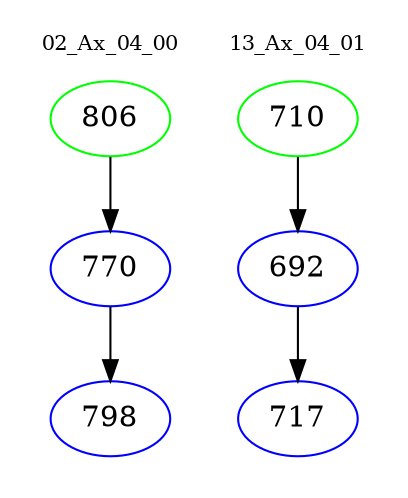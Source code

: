 digraph{
subgraph cluster_0 {
color = white
label = "02_Ax_04_00";
fontsize=10;
T0_806 [label="806", color="green"]
T0_806 -> T0_770 [color="black"]
T0_770 [label="770", color="blue"]
T0_770 -> T0_798 [color="black"]
T0_798 [label="798", color="blue"]
}
subgraph cluster_1 {
color = white
label = "13_Ax_04_01";
fontsize=10;
T1_710 [label="710", color="green"]
T1_710 -> T1_692 [color="black"]
T1_692 [label="692", color="blue"]
T1_692 -> T1_717 [color="black"]
T1_717 [label="717", color="blue"]
}
}
